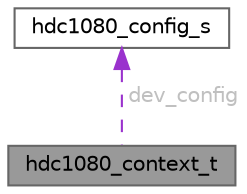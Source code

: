 digraph "hdc1080_context_t"
{
 // LATEX_PDF_SIZE
  bgcolor="transparent";
  edge [fontname=Helvetica,fontsize=10,labelfontname=Helvetica,labelfontsize=10];
  node [fontname=Helvetica,fontsize=10,shape=box,height=0.2,width=0.4];
  Node1 [id="Node000001",label="hdc1080_context_t",height=0.2,width=0.4,color="gray40", fillcolor="grey60", style="filled", fontcolor="black",tooltip="HDC1080 context structure."];
  Node2 -> Node1 [id="edge1_Node000001_Node000002",dir="back",color="darkorchid3",style="dashed",tooltip=" ",label=" dev_config",fontcolor="grey" ];
  Node2 [id="Node000002",label="hdc1080_config_s",height=0.2,width=0.4,color="gray40", fillcolor="white", style="filled",URL="$structhdc1080__config__s.html",tooltip="HDC1080 configuration structure definition."];
}
